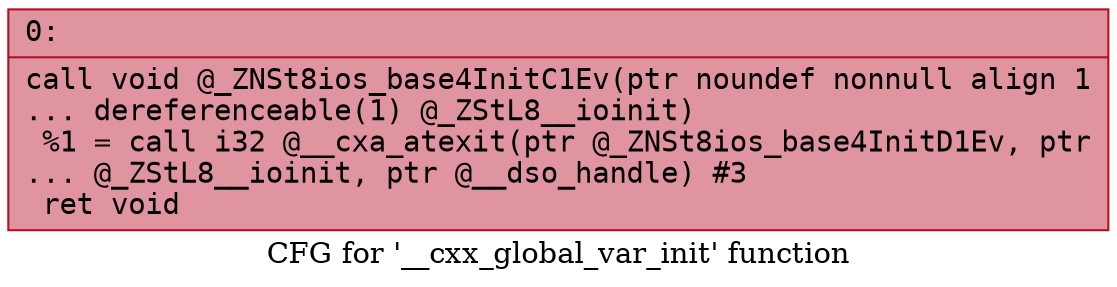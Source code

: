 digraph "CFG for '__cxx_global_var_init' function" {
	label="CFG for '__cxx_global_var_init' function";

	Node0x58f4921cc1e0 [shape=record,color="#b70d28ff", style=filled, fillcolor="#b70d2870" fontname="Courier",label="{0:\l|  call void @_ZNSt8ios_base4InitC1Ev(ptr noundef nonnull align 1\l... dereferenceable(1) @_ZStL8__ioinit)\l  %1 = call i32 @__cxa_atexit(ptr @_ZNSt8ios_base4InitD1Ev, ptr\l... @_ZStL8__ioinit, ptr @__dso_handle) #3\l  ret void\l}"];
}
